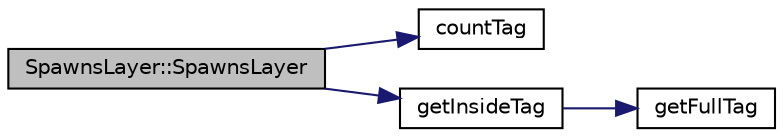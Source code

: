 digraph "SpawnsLayer::SpawnsLayer"
{
 // LATEX_PDF_SIZE
  bgcolor="transparent";
  edge [fontname="Helvetica",fontsize="10",labelfontname="Helvetica",labelfontsize="10"];
  node [fontname="Helvetica",fontsize="10",shape=record];
  rankdir="LR";
  Node1 [label="SpawnsLayer::SpawnsLayer",height=0.2,width=0.4,color="black", fillcolor="grey75", style="filled", fontcolor="black",tooltip="Constructeur par balises."];
  Node1 -> Node2 [color="midnightblue",fontsize="10",style="solid",fontname="Helvetica"];
  Node2 [label="countTag",height=0.2,width=0.4,color="black",URL="$tmxParsing_8cpp.html#ae74660aeef7041eda55965e62997a6e8",tooltip=" "];
  Node1 -> Node3 [color="midnightblue",fontsize="10",style="solid",fontname="Helvetica"];
  Node3 [label="getInsideTag",height=0.2,width=0.4,color="black",URL="$tmxParsing_8cpp.html#a01a1670c28de93ece461380677bb7d89",tooltip=" "];
  Node3 -> Node4 [color="midnightblue",fontsize="10",style="solid",fontname="Helvetica"];
  Node4 [label="getFullTag",height=0.2,width=0.4,color="black",URL="$tmxParsing_8cpp.html#a8fc864f80bb4b71341f7189e9a5c9bcd",tooltip=" "];
}

